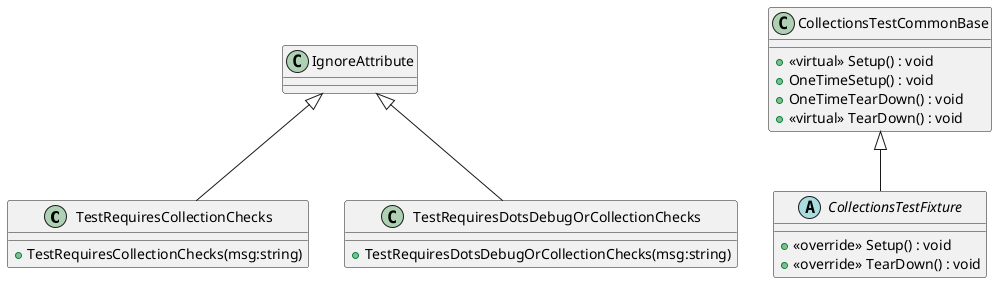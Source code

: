@startuml
class TestRequiresCollectionChecks {
    + TestRequiresCollectionChecks(msg:string)
}
class TestRequiresDotsDebugOrCollectionChecks {
    + TestRequiresDotsDebugOrCollectionChecks(msg:string)
}
class CollectionsTestCommonBase {
    + <<virtual>> Setup() : void
    + OneTimeSetup() : void
    + OneTimeTearDown() : void
    + <<virtual>> TearDown() : void
}
abstract class CollectionsTestFixture {
    + <<override>> Setup() : void
    + <<override>> TearDown() : void
}
IgnoreAttribute <|-- TestRequiresCollectionChecks
IgnoreAttribute <|-- TestRequiresDotsDebugOrCollectionChecks
CollectionsTestCommonBase <|-- CollectionsTestFixture
@enduml
